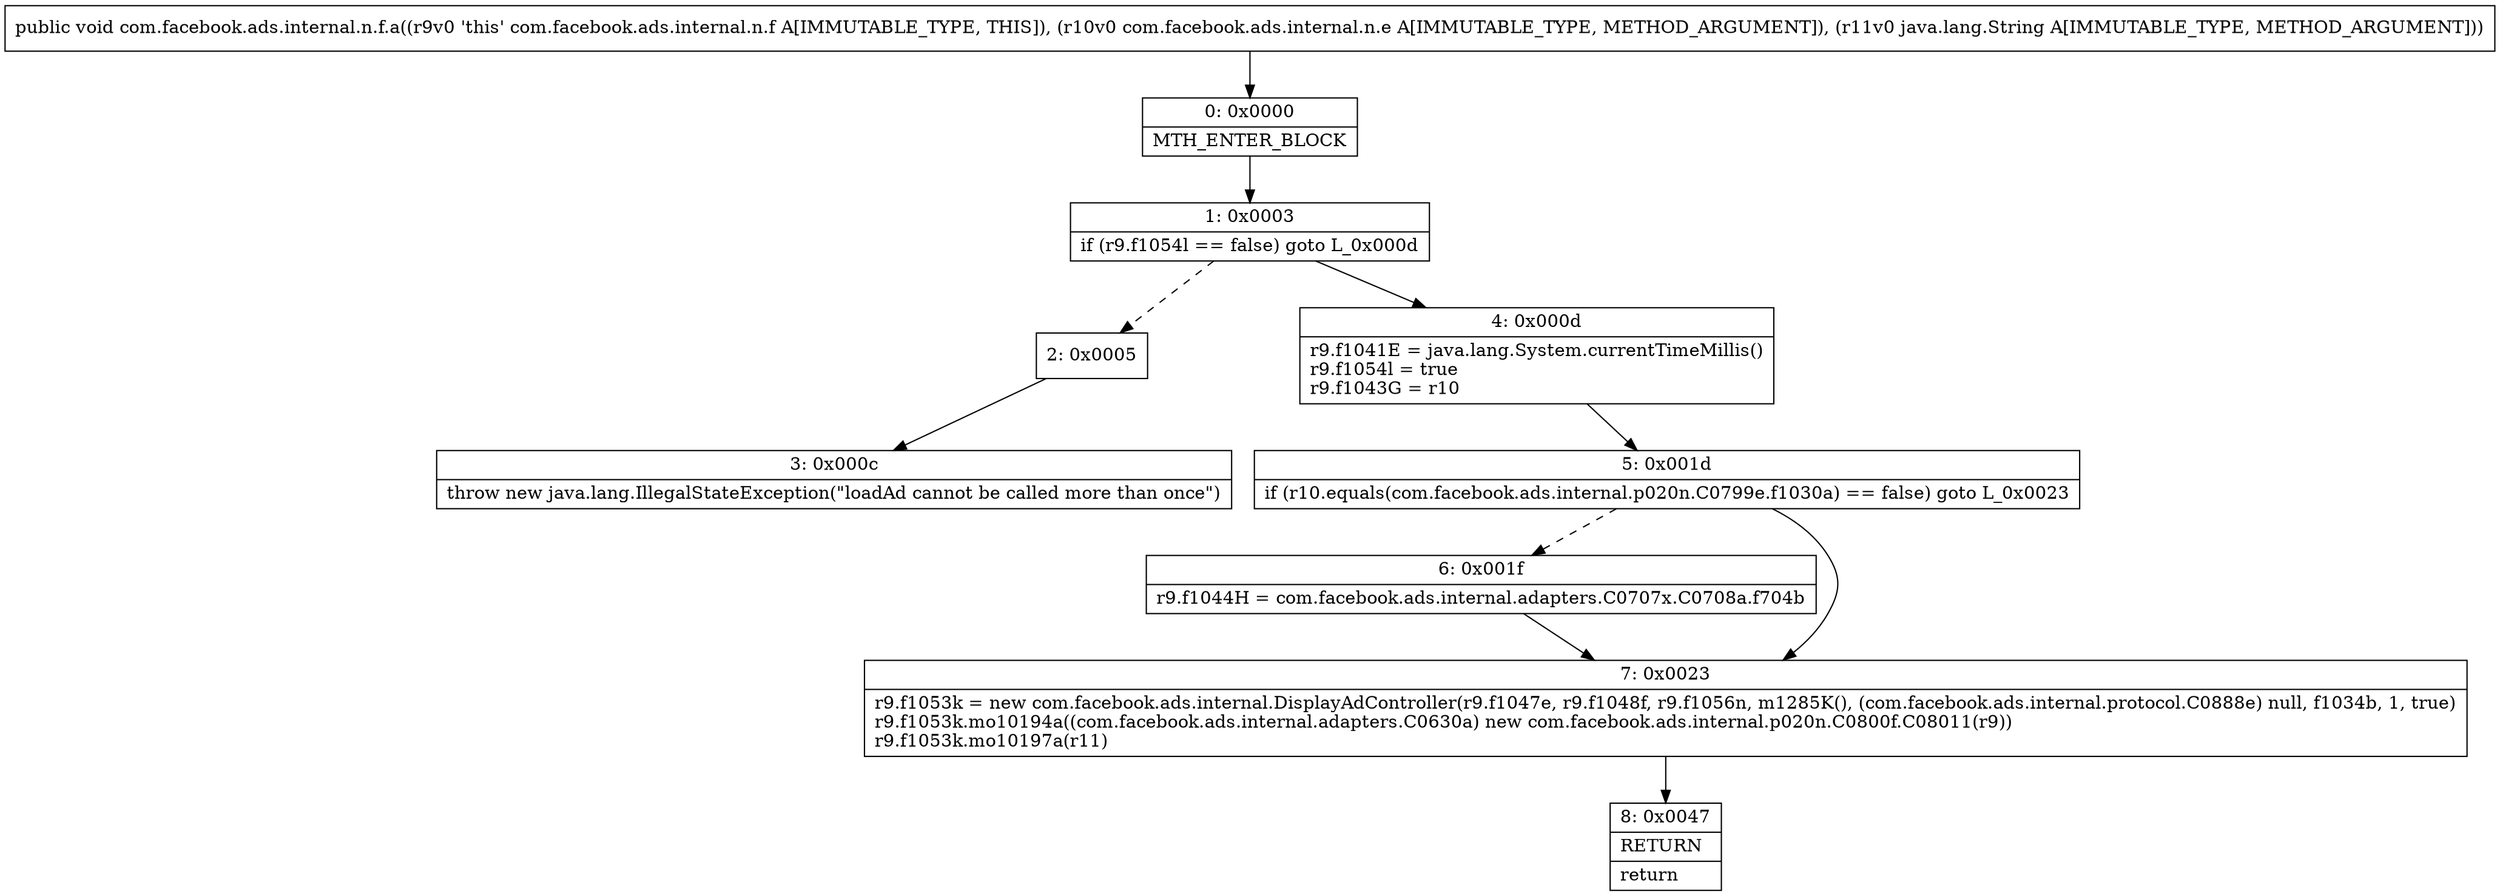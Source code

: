 digraph "CFG forcom.facebook.ads.internal.n.f.a(Lcom\/facebook\/ads\/internal\/n\/e;Ljava\/lang\/String;)V" {
Node_0 [shape=record,label="{0\:\ 0x0000|MTH_ENTER_BLOCK\l}"];
Node_1 [shape=record,label="{1\:\ 0x0003|if (r9.f1054l == false) goto L_0x000d\l}"];
Node_2 [shape=record,label="{2\:\ 0x0005}"];
Node_3 [shape=record,label="{3\:\ 0x000c|throw new java.lang.IllegalStateException(\"loadAd cannot be called more than once\")\l}"];
Node_4 [shape=record,label="{4\:\ 0x000d|r9.f1041E = java.lang.System.currentTimeMillis()\lr9.f1054l = true\lr9.f1043G = r10\l}"];
Node_5 [shape=record,label="{5\:\ 0x001d|if (r10.equals(com.facebook.ads.internal.p020n.C0799e.f1030a) == false) goto L_0x0023\l}"];
Node_6 [shape=record,label="{6\:\ 0x001f|r9.f1044H = com.facebook.ads.internal.adapters.C0707x.C0708a.f704b\l}"];
Node_7 [shape=record,label="{7\:\ 0x0023|r9.f1053k = new com.facebook.ads.internal.DisplayAdController(r9.f1047e, r9.f1048f, r9.f1056n, m1285K(), (com.facebook.ads.internal.protocol.C0888e) null, f1034b, 1, true)\lr9.f1053k.mo10194a((com.facebook.ads.internal.adapters.C0630a) new com.facebook.ads.internal.p020n.C0800f.C08011(r9))\lr9.f1053k.mo10197a(r11)\l}"];
Node_8 [shape=record,label="{8\:\ 0x0047|RETURN\l|return\l}"];
MethodNode[shape=record,label="{public void com.facebook.ads.internal.n.f.a((r9v0 'this' com.facebook.ads.internal.n.f A[IMMUTABLE_TYPE, THIS]), (r10v0 com.facebook.ads.internal.n.e A[IMMUTABLE_TYPE, METHOD_ARGUMENT]), (r11v0 java.lang.String A[IMMUTABLE_TYPE, METHOD_ARGUMENT])) }"];
MethodNode -> Node_0;
Node_0 -> Node_1;
Node_1 -> Node_2[style=dashed];
Node_1 -> Node_4;
Node_2 -> Node_3;
Node_4 -> Node_5;
Node_5 -> Node_6[style=dashed];
Node_5 -> Node_7;
Node_6 -> Node_7;
Node_7 -> Node_8;
}

